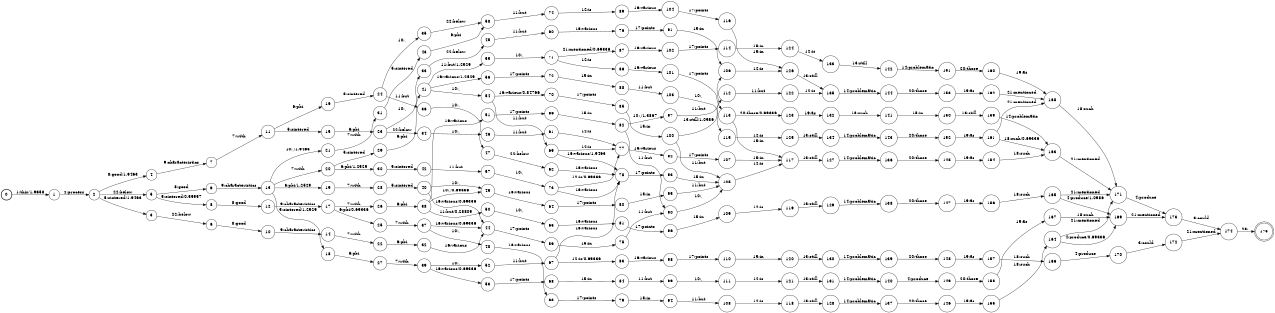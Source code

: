 digraph FST {
rankdir = LR;
size = "8.5,11";
label = "";
center = 1;
orientation = Portrait;
ranksep = "0.4";
nodesep = "0.25";
0 [label = "0", shape = circle, style = bold, fontsize = 14]
	0 -> 1 [label = "1:this/1.9658", fontsize = 14];
1 [label = "1", shape = circle, style = solid, fontsize = 14]
	1 -> 2 [label = "2:process", fontsize = 14];
2 [label = "2", shape = circle, style = solid, fontsize = 14]
	2 -> 3 [label = "5:sintered/1.9463", fontsize = 14];
	2 -> 4 [label = "8:good/1.9463", fontsize = 14];
	2 -> 5 [label = "22:below", fontsize = 14];
3 [label = "3", shape = circle, style = solid, fontsize = 14]
	3 -> 6 [label = "22:below", fontsize = 14];
4 [label = "4", shape = circle, style = solid, fontsize = 14]
	4 -> 7 [label = "9:characteristics", fontsize = 14];
5 [label = "5", shape = circle, style = solid, fontsize = 14]
	5 -> 8 [label = "5:sintered/0.55957", fontsize = 14];
	5 -> 9 [label = "8:good", fontsize = 14];
6 [label = "6", shape = circle, style = solid, fontsize = 14]
	6 -> 10 [label = "8:good", fontsize = 14];
7 [label = "7", shape = circle, style = solid, fontsize = 14]
	7 -> 11 [label = "7:with", fontsize = 14];
8 [label = "8", shape = circle, style = solid, fontsize = 14]
	8 -> 12 [label = "8:good", fontsize = 14];
9 [label = "9", shape = circle, style = solid, fontsize = 14]
	9 -> 13 [label = "9:characteristics", fontsize = 14];
10 [label = "10", shape = circle, style = solid, fontsize = 14]
	10 -> 14 [label = "9:characteristics", fontsize = 14];
11 [label = "11", shape = circle, style = solid, fontsize = 14]
	11 -> 15 [label = "5:sintered", fontsize = 14];
	11 -> 16 [label = "6:pbi", fontsize = 14];
12 [label = "12", shape = circle, style = solid, fontsize = 14]
	12 -> 17 [label = "9:characteristics", fontsize = 14];
13 [label = "13", shape = circle, style = solid, fontsize = 14]
	13 -> 18 [label = "5:sintered/1.2529", fontsize = 14];
	13 -> 19 [label = "6:pbi/1.2529", fontsize = 14];
	13 -> 20 [label = "7:with", fontsize = 14];
	13 -> 21 [label = "10:,/1.9463", fontsize = 14];
14 [label = "14", shape = circle, style = solid, fontsize = 14]
	14 -> 22 [label = "7:with", fontsize = 14];
15 [label = "15", shape = circle, style = solid, fontsize = 14]
	15 -> 23 [label = "6:pbi", fontsize = 14];
16 [label = "16", shape = circle, style = solid, fontsize = 14]
	16 -> 24 [label = "5:sintered", fontsize = 14];
17 [label = "17", shape = circle, style = solid, fontsize = 14]
	17 -> 25 [label = "6:pbi/0.69336", fontsize = 14];
	17 -> 26 [label = "7:with", fontsize = 14];
18 [label = "18", shape = circle, style = solid, fontsize = 14]
	18 -> 27 [label = "6:pbi", fontsize = 14];
19 [label = "19", shape = circle, style = solid, fontsize = 14]
	19 -> 28 [label = "7:with", fontsize = 14];
20 [label = "20", shape = circle, style = solid, fontsize = 14]
	20 -> 29 [label = "5:sintered", fontsize = 14];
	20 -> 30 [label = "6:pbi/1.2529", fontsize = 14];
21 [label = "21", shape = circle, style = solid, fontsize = 14]
	21 -> 31 [label = "7:with", fontsize = 14];
22 [label = "22", shape = circle, style = solid, fontsize = 14]
	22 -> 32 [label = "6:pbi", fontsize = 14];
23 [label = "23", shape = circle, style = solid, fontsize = 14]
	23 -> 33 [label = "10:,", fontsize = 14];
	23 -> 34 [label = "22:below", fontsize = 14];
24 [label = "24", shape = circle, style = solid, fontsize = 14]
	24 -> 35 [label = "10:,", fontsize = 14];
	24 -> 36 [label = "11:but", fontsize = 14];
25 [label = "25", shape = circle, style = solid, fontsize = 14]
	25 -> 37 [label = "7:with", fontsize = 14];
26 [label = "26", shape = circle, style = solid, fontsize = 14]
	26 -> 38 [label = "6:pbi", fontsize = 14];
27 [label = "27", shape = circle, style = solid, fontsize = 14]
	27 -> 39 [label = "7:with", fontsize = 14];
28 [label = "28", shape = circle, style = solid, fontsize = 14]
	28 -> 40 [label = "5:sintered", fontsize = 14];
29 [label = "29", shape = circle, style = solid, fontsize = 14]
	29 -> 41 [label = "6:pbi", fontsize = 14];
30 [label = "30", shape = circle, style = solid, fontsize = 14]
	30 -> 42 [label = "5:sintered", fontsize = 14];
31 [label = "31", shape = circle, style = solid, fontsize = 14]
	31 -> 43 [label = "5:sintered", fontsize = 14];
32 [label = "32", shape = circle, style = solid, fontsize = 14]
	32 -> 44 [label = "16:various", fontsize = 14];
33 [label = "33", shape = circle, style = solid, fontsize = 14]
	33 -> 45 [label = "22:below", fontsize = 14];
34 [label = "34", shape = circle, style = solid, fontsize = 14]
	34 -> 46 [label = "10:,", fontsize = 14];
35 [label = "35", shape = circle, style = solid, fontsize = 14]
	35 -> 58 [label = "22:below", fontsize = 14];
36 [label = "36", shape = circle, style = solid, fontsize = 14]
	36 -> 47 [label = "10:,", fontsize = 14];
37 [label = "37", shape = circle, style = solid, fontsize = 14]
	37 -> 48 [label = "10:,", fontsize = 14];
	37 -> 44 [label = "16:various/0.69336", fontsize = 14];
38 [label = "38", shape = circle, style = solid, fontsize = 14]
	38 -> 49 [label = "10:,/0.69336", fontsize = 14];
	38 -> 50 [label = "11:but/0.28809", fontsize = 14];
	38 -> 51 [label = "16:various", fontsize = 14];
39 [label = "39", shape = circle, style = solid, fontsize = 14]
	39 -> 52 [label = "10:,", fontsize = 14];
	39 -> 53 [label = "16:various/0.69336", fontsize = 14];
40 [label = "40", shape = circle, style = solid, fontsize = 14]
	40 -> 49 [label = "10:,", fontsize = 14];
	40 -> 44 [label = "16:various/0.69336", fontsize = 14];
41 [label = "41", shape = circle, style = solid, fontsize = 14]
	41 -> 54 [label = "10:,", fontsize = 14];
	41 -> 55 [label = "11:but/1.2529", fontsize = 14];
	41 -> 56 [label = "16:various/1.2529", fontsize = 14];
42 [label = "42", shape = circle, style = solid, fontsize = 14]
	42 -> 57 [label = "11:but", fontsize = 14];
43 [label = "43", shape = circle, style = solid, fontsize = 14]
	43 -> 58 [label = "6:pbi", fontsize = 14];
44 [label = "44", shape = circle, style = solid, fontsize = 14]
	44 -> 59 [label = "17:points", fontsize = 14];
45 [label = "45", shape = circle, style = solid, fontsize = 14]
	45 -> 60 [label = "11:but", fontsize = 14];
46 [label = "46", shape = circle, style = solid, fontsize = 14]
	46 -> 61 [label = "11:but", fontsize = 14];
47 [label = "47", shape = circle, style = solid, fontsize = 14]
	47 -> 62 [label = "22:below", fontsize = 14];
48 [label = "48", shape = circle, style = solid, fontsize = 14]
	48 -> 63 [label = "16:various", fontsize = 14];
49 [label = "49", shape = circle, style = solid, fontsize = 14]
	49 -> 64 [label = "16:various", fontsize = 14];
50 [label = "50", shape = circle, style = solid, fontsize = 14]
	50 -> 65 [label = "10:,", fontsize = 14];
51 [label = "51", shape = circle, style = solid, fontsize = 14]
	51 -> 66 [label = "17:points", fontsize = 14];
52 [label = "52", shape = circle, style = solid, fontsize = 14]
	52 -> 67 [label = "11:but", fontsize = 14];
53 [label = "53", shape = circle, style = solid, fontsize = 14]
	53 -> 68 [label = "17:points", fontsize = 14];
54 [label = "54", shape = circle, style = solid, fontsize = 14]
	54 -> 69 [label = "11:but", fontsize = 14];
	54 -> 70 [label = "16:various/0.84766", fontsize = 14];
55 [label = "55", shape = circle, style = solid, fontsize = 14]
	55 -> 71 [label = "10:,", fontsize = 14];
56 [label = "56", shape = circle, style = solid, fontsize = 14]
	56 -> 72 [label = "17:points", fontsize = 14];
57 [label = "57", shape = circle, style = solid, fontsize = 14]
	57 -> 73 [label = "10:,", fontsize = 14];
58 [label = "58", shape = circle, style = solid, fontsize = 14]
	58 -> 74 [label = "11:but", fontsize = 14];
59 [label = "59", shape = circle, style = solid, fontsize = 14]
	59 -> 75 [label = "15:in", fontsize = 14];
60 [label = "60", shape = circle, style = solid, fontsize = 14]
	60 -> 76 [label = "16:various", fontsize = 14];
61 [label = "61", shape = circle, style = solid, fontsize = 14]
	61 -> 77 [label = "12:is", fontsize = 14];
62 [label = "62", shape = circle, style = solid, fontsize = 14]
	62 -> 78 [label = "16:various", fontsize = 14];
63 [label = "63", shape = circle, style = solid, fontsize = 14]
	63 -> 79 [label = "17:points", fontsize = 14];
64 [label = "64", shape = circle, style = solid, fontsize = 14]
	64 -> 80 [label = "17:points", fontsize = 14];
65 [label = "65", shape = circle, style = solid, fontsize = 14]
	65 -> 81 [label = "16:various", fontsize = 14];
66 [label = "66", shape = circle, style = solid, fontsize = 14]
	66 -> 82 [label = "15:in", fontsize = 14];
67 [label = "67", shape = circle, style = solid, fontsize = 14]
	67 -> 83 [label = "12:is/0.69336", fontsize = 14];
	67 -> 78 [label = "16:various", fontsize = 14];
68 [label = "68", shape = circle, style = solid, fontsize = 14]
	68 -> 84 [label = "15:in", fontsize = 14];
69 [label = "69", shape = circle, style = solid, fontsize = 14]
	69 -> 77 [label = "12:is", fontsize = 14];
	69 -> 78 [label = "16:various/1.9463", fontsize = 14];
70 [label = "70", shape = circle, style = solid, fontsize = 14]
	70 -> 85 [label = "17:points", fontsize = 14];
71 [label = "71", shape = circle, style = solid, fontsize = 14]
	71 -> 86 [label = "12:is", fontsize = 14];
	71 -> 87 [label = "21:mentioned/0.69336", fontsize = 14];
72 [label = "72", shape = circle, style = solid, fontsize = 14]
	72 -> 88 [label = "15:in", fontsize = 14];
73 [label = "73", shape = circle, style = solid, fontsize = 14]
	73 -> 77 [label = "12:is/0.69336", fontsize = 14];
	73 -> 78 [label = "16:various", fontsize = 14];
74 [label = "74", shape = circle, style = solid, fontsize = 14]
	74 -> 89 [label = "12:is", fontsize = 14];
75 [label = "75", shape = circle, style = solid, fontsize = 14]
	75 -> 90 [label = "11:but", fontsize = 14];
76 [label = "76", shape = circle, style = solid, fontsize = 14]
	76 -> 91 [label = "17:points", fontsize = 14];
77 [label = "77", shape = circle, style = solid, fontsize = 14]
	77 -> 92 [label = "16:various", fontsize = 14];
78 [label = "78", shape = circle, style = solid, fontsize = 14]
	78 -> 93 [label = "17:points", fontsize = 14];
79 [label = "79", shape = circle, style = solid, fontsize = 14]
	79 -> 94 [label = "15:in", fontsize = 14];
80 [label = "80", shape = circle, style = solid, fontsize = 14]
	80 -> 95 [label = "15:in", fontsize = 14];
81 [label = "81", shape = circle, style = solid, fontsize = 14]
	81 -> 96 [label = "17:points", fontsize = 14];
82 [label = "82", shape = circle, style = solid, fontsize = 14]
	82 -> 97 [label = "10:,/1.3867", fontsize = 14];
	82 -> 90 [label = "11:but", fontsize = 14];
83 [label = "83", shape = circle, style = solid, fontsize = 14]
	83 -> 98 [label = "16:various", fontsize = 14];
84 [label = "84", shape = circle, style = solid, fontsize = 14]
	84 -> 99 [label = "11:but", fontsize = 14];
85 [label = "85", shape = circle, style = solid, fontsize = 14]
	85 -> 100 [label = "15:in", fontsize = 14];
86 [label = "86", shape = circle, style = solid, fontsize = 14]
	86 -> 101 [label = "16:various", fontsize = 14];
87 [label = "87", shape = circle, style = solid, fontsize = 14]
	87 -> 102 [label = "16:various", fontsize = 14];
88 [label = "88", shape = circle, style = solid, fontsize = 14]
	88 -> 103 [label = "11:but", fontsize = 14];
89 [label = "89", shape = circle, style = solid, fontsize = 14]
	89 -> 104 [label = "16:various", fontsize = 14];
90 [label = "90", shape = circle, style = solid, fontsize = 14]
	90 -> 105 [label = "10:,", fontsize = 14];
91 [label = "91", shape = circle, style = solid, fontsize = 14]
	91 -> 106 [label = "15:in", fontsize = 14];
92 [label = "92", shape = circle, style = solid, fontsize = 14]
	92 -> 107 [label = "17:points", fontsize = 14];
93 [label = "93", shape = circle, style = solid, fontsize = 14]
	93 -> 105 [label = "15:in", fontsize = 14];
94 [label = "94", shape = circle, style = solid, fontsize = 14]
	94 -> 108 [label = "11:but", fontsize = 14];
95 [label = "95", shape = circle, style = solid, fontsize = 14]
	95 -> 105 [label = "11:but", fontsize = 14];
96 [label = "96", shape = circle, style = solid, fontsize = 14]
	96 -> 109 [label = "15:in", fontsize = 14];
97 [label = "97", shape = circle, style = solid, fontsize = 14]
	97 -> 106 [label = "11:but", fontsize = 14];
98 [label = "98", shape = circle, style = solid, fontsize = 14]
	98 -> 110 [label = "17:points", fontsize = 14];
99 [label = "99", shape = circle, style = solid, fontsize = 14]
	99 -> 111 [label = "10:,", fontsize = 14];
100 [label = "100", shape = circle, style = solid, fontsize = 14]
	100 -> 105 [label = "11:but", fontsize = 14];
	100 -> 112 [label = "13:still/1.0986", fontsize = 14];
101 [label = "101", shape = circle, style = solid, fontsize = 14]
	101 -> 113 [label = "17:points", fontsize = 14];
102 [label = "102", shape = circle, style = solid, fontsize = 14]
	102 -> 114 [label = "17:points", fontsize = 14];
103 [label = "103", shape = circle, style = solid, fontsize = 14]
	103 -> 115 [label = "10:,", fontsize = 14];
104 [label = "104", shape = circle, style = solid, fontsize = 14]
	104 -> 116 [label = "17:points", fontsize = 14];
105 [label = "105", shape = circle, style = solid, fontsize = 14]
	105 -> 117 [label = "12:is", fontsize = 14];
106 [label = "106", shape = circle, style = solid, fontsize = 14]
	106 -> 126 [label = "12:is", fontsize = 14];
107 [label = "107", shape = circle, style = solid, fontsize = 14]
	107 -> 117 [label = "15:in", fontsize = 14];
108 [label = "108", shape = circle, style = solid, fontsize = 14]
	108 -> 118 [label = "12:is", fontsize = 14];
109 [label = "109", shape = circle, style = solid, fontsize = 14]
	109 -> 119 [label = "12:is", fontsize = 14];
110 [label = "110", shape = circle, style = solid, fontsize = 14]
	110 -> 120 [label = "15:in", fontsize = 14];
111 [label = "111", shape = circle, style = solid, fontsize = 14]
	111 -> 121 [label = "12:is", fontsize = 14];
112 [label = "112", shape = circle, style = solid, fontsize = 14]
	112 -> 122 [label = "11:but", fontsize = 14];
113 [label = "113", shape = circle, style = solid, fontsize = 14]
	113 -> 117 [label = "15:in", fontsize = 14];
	113 -> 123 [label = "20:those/0.69336", fontsize = 14];
114 [label = "114", shape = circle, style = solid, fontsize = 14]
	114 -> 124 [label = "15:in", fontsize = 14];
115 [label = "115", shape = circle, style = solid, fontsize = 14]
	115 -> 125 [label = "12:is", fontsize = 14];
116 [label = "116", shape = circle, style = solid, fontsize = 14]
	116 -> 126 [label = "15:in", fontsize = 14];
117 [label = "117", shape = circle, style = solid, fontsize = 14]
	117 -> 127 [label = "13:still", fontsize = 14];
118 [label = "118", shape = circle, style = solid, fontsize = 14]
	118 -> 128 [label = "13:still", fontsize = 14];
119 [label = "119", shape = circle, style = solid, fontsize = 14]
	119 -> 129 [label = "13:still", fontsize = 14];
120 [label = "120", shape = circle, style = solid, fontsize = 14]
	120 -> 130 [label = "13:still", fontsize = 14];
121 [label = "121", shape = circle, style = solid, fontsize = 14]
	121 -> 131 [label = "13:still", fontsize = 14];
122 [label = "122", shape = circle, style = solid, fontsize = 14]
	122 -> 135 [label = "12:is", fontsize = 14];
123 [label = "123", shape = circle, style = solid, fontsize = 14]
	123 -> 132 [label = "19:as", fontsize = 14];
124 [label = "124", shape = circle, style = solid, fontsize = 14]
	124 -> 133 [label = "12:is", fontsize = 14];
125 [label = "125", shape = circle, style = solid, fontsize = 14]
	125 -> 134 [label = "13:still", fontsize = 14];
126 [label = "126", shape = circle, style = solid, fontsize = 14]
	126 -> 135 [label = "13:still", fontsize = 14];
127 [label = "127", shape = circle, style = solid, fontsize = 14]
	127 -> 136 [label = "14:problematic", fontsize = 14];
128 [label = "128", shape = circle, style = solid, fontsize = 14]
	128 -> 137 [label = "14:problematic", fontsize = 14];
129 [label = "129", shape = circle, style = solid, fontsize = 14]
	129 -> 138 [label = "14:problematic", fontsize = 14];
130 [label = "130", shape = circle, style = solid, fontsize = 14]
	130 -> 139 [label = "14:problematic", fontsize = 14];
131 [label = "131", shape = circle, style = solid, fontsize = 14]
	131 -> 140 [label = "14:problematic", fontsize = 14];
132 [label = "132", shape = circle, style = solid, fontsize = 14]
	132 -> 141 [label = "18:such", fontsize = 14];
133 [label = "133", shape = circle, style = solid, fontsize = 14]
	133 -> 142 [label = "13:still", fontsize = 14];
134 [label = "134", shape = circle, style = solid, fontsize = 14]
	134 -> 143 [label = "14:problematic", fontsize = 14];
135 [label = "135", shape = circle, style = solid, fontsize = 14]
	135 -> 144 [label = "14:problematic", fontsize = 14];
136 [label = "136", shape = circle, style = solid, fontsize = 14]
	136 -> 145 [label = "20:those", fontsize = 14];
137 [label = "137", shape = circle, style = solid, fontsize = 14]
	137 -> 146 [label = "20:those", fontsize = 14];
138 [label = "138", shape = circle, style = solid, fontsize = 14]
	138 -> 147 [label = "20:those", fontsize = 14];
139 [label = "139", shape = circle, style = solid, fontsize = 14]
	139 -> 148 [label = "20:those", fontsize = 14];
140 [label = "140", shape = circle, style = solid, fontsize = 14]
	140 -> 149 [label = "4:produce", fontsize = 14];
141 [label = "141", shape = circle, style = solid, fontsize = 14]
	141 -> 150 [label = "15:in", fontsize = 14];
142 [label = "142", shape = circle, style = solid, fontsize = 14]
	142 -> 151 [label = "14:problematic", fontsize = 14];
143 [label = "143", shape = circle, style = solid, fontsize = 14]
	143 -> 152 [label = "20:those", fontsize = 14];
144 [label = "144", shape = circle, style = solid, fontsize = 14]
	144 -> 153 [label = "20:those", fontsize = 14];
145 [label = "145", shape = circle, style = solid, fontsize = 14]
	145 -> 154 [label = "19:as", fontsize = 14];
146 [label = "146", shape = circle, style = solid, fontsize = 14]
	146 -> 155 [label = "19:as", fontsize = 14];
147 [label = "147", shape = circle, style = solid, fontsize = 14]
	147 -> 156 [label = "19:as", fontsize = 14];
148 [label = "148", shape = circle, style = solid, fontsize = 14]
	148 -> 157 [label = "19:as", fontsize = 14];
149 [label = "149", shape = circle, style = solid, fontsize = 14]
	149 -> 158 [label = "20:those", fontsize = 14];
150 [label = "150", shape = circle, style = solid, fontsize = 14]
	150 -> 159 [label = "13:still", fontsize = 14];
151 [label = "151", shape = circle, style = solid, fontsize = 14]
	151 -> 160 [label = "20:those", fontsize = 14];
152 [label = "152", shape = circle, style = solid, fontsize = 14]
	152 -> 161 [label = "19:as", fontsize = 14];
153 [label = "153", shape = circle, style = solid, fontsize = 14]
	153 -> 162 [label = "19:as", fontsize = 14];
154 [label = "154", shape = circle, style = solid, fontsize = 14]
	154 -> 163 [label = "18:such", fontsize = 14];
155 [label = "155", shape = circle, style = solid, fontsize = 14]
	155 -> 164 [label = "18:such", fontsize = 14];
156 [label = "156", shape = circle, style = solid, fontsize = 14]
	156 -> 165 [label = "18:such", fontsize = 14];
157 [label = "157", shape = circle, style = solid, fontsize = 14]
	157 -> 166 [label = "18:such", fontsize = 14];
158 [label = "158", shape = circle, style = solid, fontsize = 14]
	158 -> 167 [label = "19:as", fontsize = 14];
159 [label = "159", shape = circle, style = solid, fontsize = 14]
	159 -> 163 [label = "14:problematic", fontsize = 14];
160 [label = "160", shape = circle, style = solid, fontsize = 14]
	160 -> 168 [label = "19:as", fontsize = 14];
161 [label = "161", shape = circle, style = solid, fontsize = 14]
	161 -> 163 [label = "18:such/0.69336", fontsize = 14];
	161 -> 168 [label = "21:mentioned", fontsize = 14];
162 [label = "162", shape = circle, style = solid, fontsize = 14]
	162 -> 168 [label = "21:mentioned", fontsize = 14];
163 [label = "163", shape = circle, style = solid, fontsize = 14]
	163 -> 171 [label = "21:mentioned", fontsize = 14];
164 [label = "164", shape = circle, style = solid, fontsize = 14]
	164 -> 169 [label = "4:produce/0.69336", fontsize = 14];
	164 -> 171 [label = "21:mentioned", fontsize = 14];
165 [label = "165", shape = circle, style = solid, fontsize = 14]
	165 -> 169 [label = "4:produce/1.0986", fontsize = 14];
	165 -> 171 [label = "21:mentioned", fontsize = 14];
166 [label = "166", shape = circle, style = solid, fontsize = 14]
	166 -> 170 [label = "4:produce", fontsize = 14];
167 [label = "167", shape = circle, style = solid, fontsize = 14]
	167 -> 169 [label = "18:such", fontsize = 14];
168 [label = "168", shape = circle, style = solid, fontsize = 14]
	168 -> 171 [label = "18:such", fontsize = 14];
169 [label = "169", shape = circle, style = solid, fontsize = 14]
	169 -> 173 [label = "21:mentioned", fontsize = 14];
170 [label = "170", shape = circle, style = solid, fontsize = 14]
	170 -> 172 [label = "3:could", fontsize = 14];
171 [label = "171", shape = circle, style = solid, fontsize = 14]
	171 -> 173 [label = "4:produce", fontsize = 14];
172 [label = "172", shape = circle, style = solid, fontsize = 14]
	172 -> 174 [label = "21:mentioned", fontsize = 14];
173 [label = "173", shape = circle, style = solid, fontsize = 14]
	173 -> 174 [label = "3:could", fontsize = 14];
174 [label = "174", shape = circle, style = solid, fontsize = 14]
	174 -> 175 [label = "23:.", fontsize = 14];
175 [label = "175", shape = doublecircle, style = solid, fontsize = 14]
}
